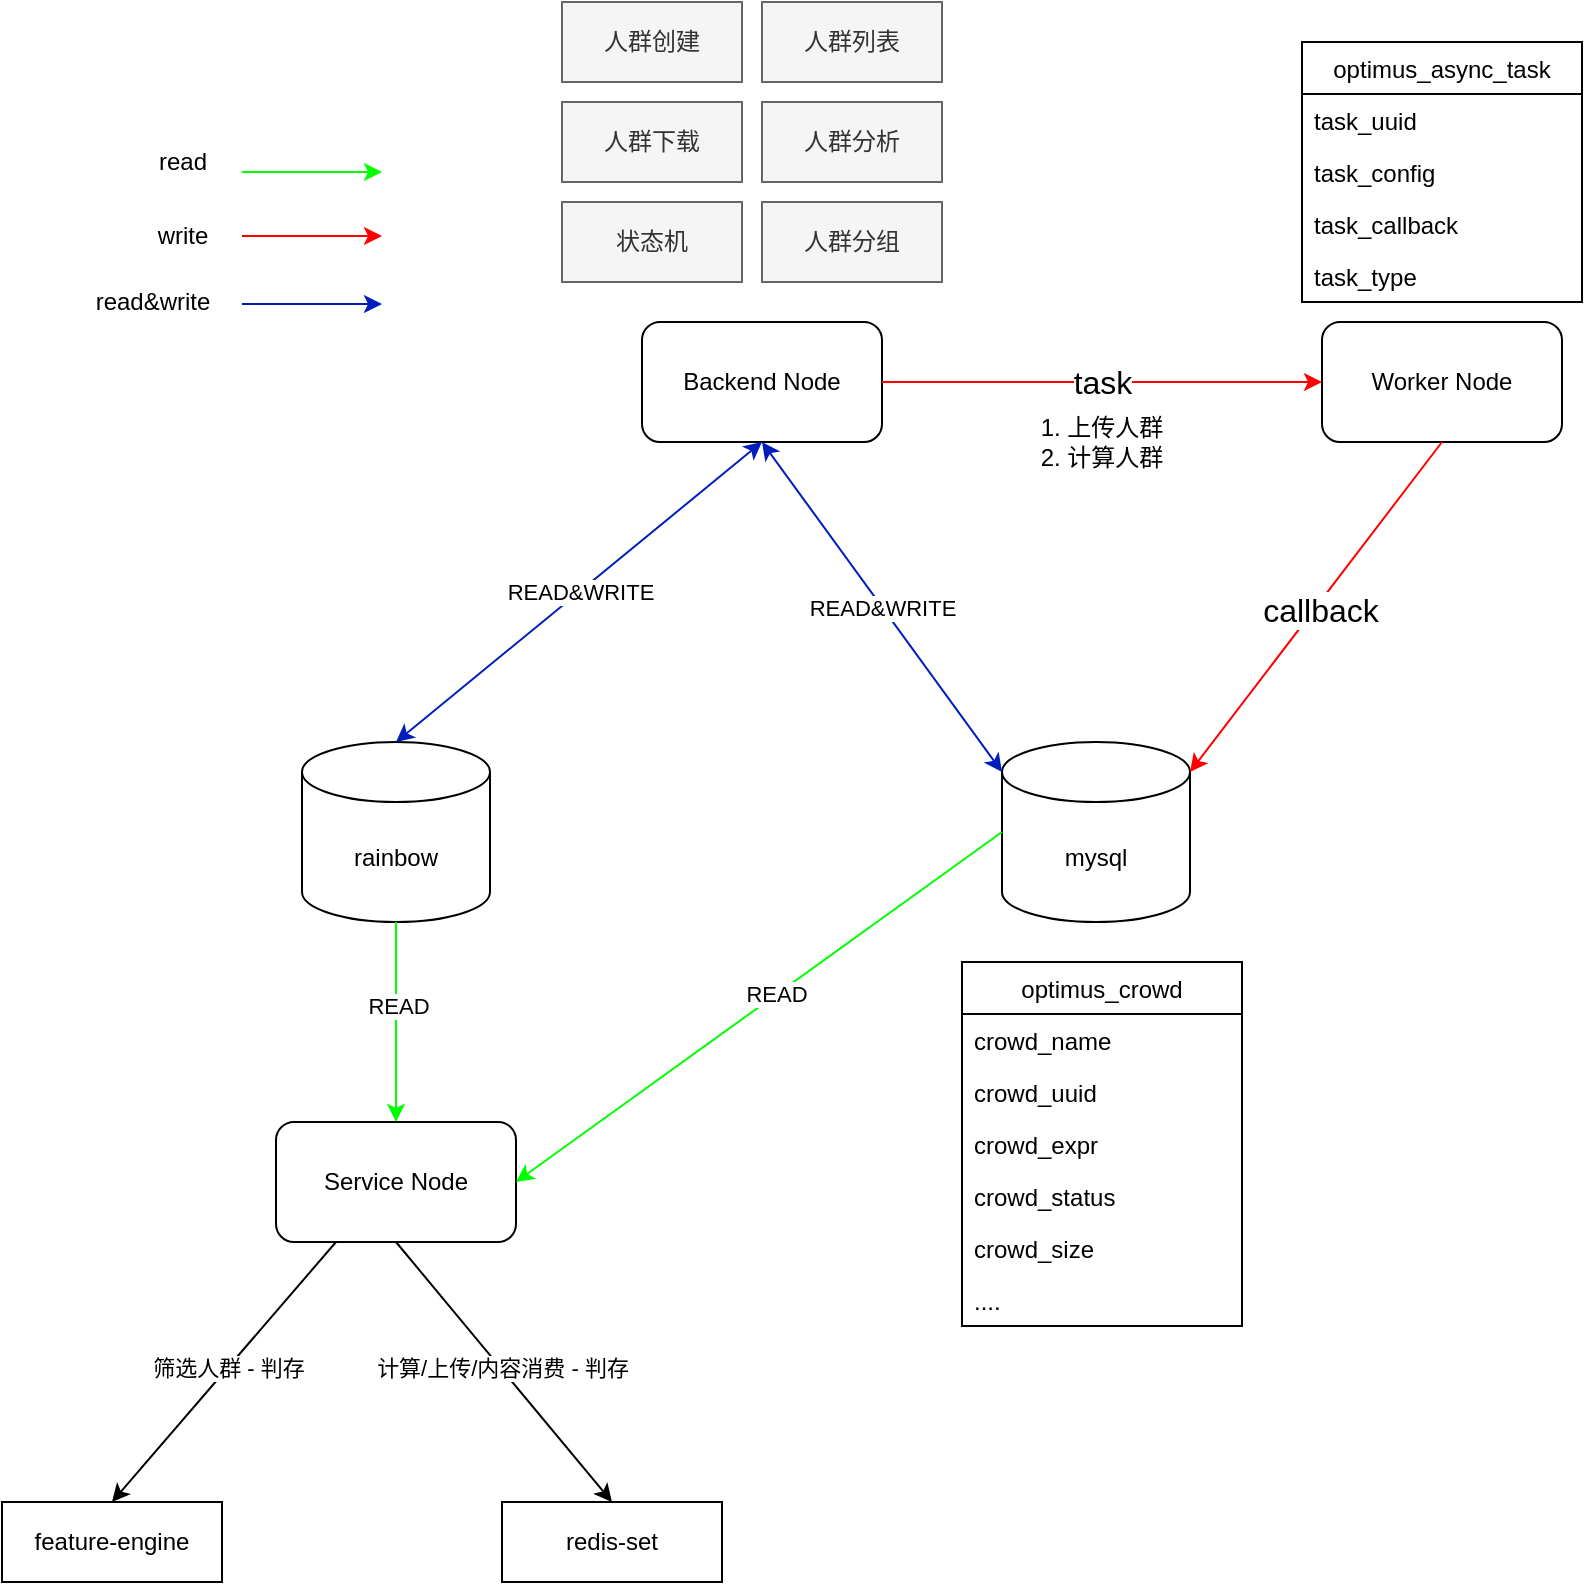 <mxfile version="15.0.6" type="github">
  <diagram id="fYgDOWnkKd0Z5Vb0ao0X" name="Page-1">
    <mxGraphModel dx="2083" dy="754" grid="1" gridSize="10" guides="1" tooltips="1" connect="1" arrows="1" fold="1" page="1" pageScale="1" pageWidth="827" pageHeight="1169" math="0" shadow="0">
      <root>
        <mxCell id="0" />
        <mxCell id="1" parent="0" />
        <mxCell id="V11sSQZRBxnOTxt7Vm7f-1" value="Backend Node" style="rounded=1;whiteSpace=wrap;html=1;" vertex="1" parent="1">
          <mxGeometry x="160" y="370" width="120" height="60" as="geometry" />
        </mxCell>
        <mxCell id="V11sSQZRBxnOTxt7Vm7f-2" value="Worker Node" style="rounded=1;whiteSpace=wrap;html=1;" vertex="1" parent="1">
          <mxGeometry x="500" y="370" width="120" height="60" as="geometry" />
        </mxCell>
        <mxCell id="V11sSQZRBxnOTxt7Vm7f-3" value="mysql" style="shape=cylinder3;whiteSpace=wrap;html=1;boundedLbl=1;backgroundOutline=1;size=15;" vertex="1" parent="1">
          <mxGeometry x="340" y="580" width="94" height="90" as="geometry" />
        </mxCell>
        <mxCell id="V11sSQZRBxnOTxt7Vm7f-4" value="" style="endArrow=classic;html=1;exitX=1;exitY=0.5;exitDx=0;exitDy=0;entryX=0;entryY=0.5;entryDx=0;entryDy=0;fillColor=#f8cecc;strokeColor=#FF0000;" edge="1" parent="1" source="V11sSQZRBxnOTxt7Vm7f-1" target="V11sSQZRBxnOTxt7Vm7f-2">
          <mxGeometry width="50" height="50" relative="1" as="geometry">
            <mxPoint x="60" y="490" as="sourcePoint" />
            <mxPoint x="400" y="420" as="targetPoint" />
          </mxGeometry>
        </mxCell>
        <mxCell id="V11sSQZRBxnOTxt7Vm7f-9" value="&lt;font style=&quot;font-size: 16px&quot;&gt;task&lt;/font&gt;" style="edgeLabel;html=1;align=center;verticalAlign=middle;resizable=0;points=[];" vertex="1" connectable="0" parent="V11sSQZRBxnOTxt7Vm7f-4">
          <mxGeometry relative="1" as="geometry">
            <mxPoint as="offset" />
          </mxGeometry>
        </mxCell>
        <mxCell id="V11sSQZRBxnOTxt7Vm7f-7" value="" style="endArrow=classic;html=1;exitX=0.5;exitY=1;exitDx=0;exitDy=0;entryX=1;entryY=0;entryDx=0;entryDy=15;entryPerimeter=0;fillColor=#f8cecc;strokeColor=#FF0000;" edge="1" parent="1" source="V11sSQZRBxnOTxt7Vm7f-2" target="V11sSQZRBxnOTxt7Vm7f-3">
          <mxGeometry width="50" height="50" relative="1" as="geometry">
            <mxPoint x="290" y="410" as="sourcePoint" />
            <mxPoint x="424" y="410" as="targetPoint" />
          </mxGeometry>
        </mxCell>
        <mxCell id="V11sSQZRBxnOTxt7Vm7f-8" value="&lt;font style=&quot;font-size: 16px&quot;&gt;callback&lt;/font&gt;" style="edgeLabel;html=1;align=center;verticalAlign=middle;resizable=0;points=[];" vertex="1" connectable="0" parent="V11sSQZRBxnOTxt7Vm7f-7">
          <mxGeometry x="-0.0" y="2" relative="1" as="geometry">
            <mxPoint as="offset" />
          </mxGeometry>
        </mxCell>
        <mxCell id="V11sSQZRBxnOTxt7Vm7f-10" value="&lt;div style=&quot;text-align: justify&quot;&gt;&lt;span&gt;1. 上传人群&lt;/span&gt;&lt;br&gt;&lt;span&gt;2. 计算人群&lt;/span&gt;&lt;br&gt;&lt;/div&gt;" style="text;html=1;strokeColor=none;fillColor=none;align=center;verticalAlign=middle;whiteSpace=wrap;rounded=0;" vertex="1" parent="1">
          <mxGeometry x="340" y="410" width="100" height="40" as="geometry" />
        </mxCell>
        <mxCell id="V11sSQZRBxnOTxt7Vm7f-15" value="READ&amp;amp;WRITE" style="endArrow=classic;startArrow=classic;html=1;entryX=0.5;entryY=1;entryDx=0;entryDy=0;exitX=0;exitY=0;exitDx=0;exitDy=15;exitPerimeter=0;fillColor=#0050ef;strokeColor=#001DBC;" edge="1" parent="1" source="V11sSQZRBxnOTxt7Vm7f-3" target="V11sSQZRBxnOTxt7Vm7f-1">
          <mxGeometry width="50" height="50" relative="1" as="geometry">
            <mxPoint x="250" y="530" as="sourcePoint" />
            <mxPoint x="300" y="480" as="targetPoint" />
          </mxGeometry>
        </mxCell>
        <mxCell id="V11sSQZRBxnOTxt7Vm7f-16" value="人群创建" style="rounded=0;whiteSpace=wrap;html=1;fillColor=#f5f5f5;strokeColor=#666666;fontColor=#333333;" vertex="1" parent="1">
          <mxGeometry x="120" y="210" width="90" height="40" as="geometry" />
        </mxCell>
        <mxCell id="V11sSQZRBxnOTxt7Vm7f-18" value="人群列表" style="rounded=0;whiteSpace=wrap;html=1;fillColor=#f5f5f5;strokeColor=#666666;fontColor=#333333;" vertex="1" parent="1">
          <mxGeometry x="220" y="210" width="90" height="40" as="geometry" />
        </mxCell>
        <mxCell id="V11sSQZRBxnOTxt7Vm7f-19" value="人群下载" style="rounded=0;whiteSpace=wrap;html=1;fillColor=#f5f5f5;strokeColor=#666666;fontColor=#333333;" vertex="1" parent="1">
          <mxGeometry x="120" y="260" width="90" height="40" as="geometry" />
        </mxCell>
        <mxCell id="V11sSQZRBxnOTxt7Vm7f-20" value="人群分析" style="rounded=0;whiteSpace=wrap;html=1;fillColor=#f5f5f5;strokeColor=#666666;fontColor=#333333;" vertex="1" parent="1">
          <mxGeometry x="220" y="260" width="90" height="40" as="geometry" />
        </mxCell>
        <mxCell id="V11sSQZRBxnOTxt7Vm7f-21" value="状态机" style="rounded=0;whiteSpace=wrap;html=1;fillColor=#f5f5f5;strokeColor=#666666;fontColor=#333333;" vertex="1" parent="1">
          <mxGeometry x="120" y="310" width="90" height="40" as="geometry" />
        </mxCell>
        <mxCell id="V11sSQZRBxnOTxt7Vm7f-22" value="人群分组" style="rounded=0;whiteSpace=wrap;html=1;fillColor=#f5f5f5;strokeColor=#666666;fontColor=#333333;" vertex="1" parent="1">
          <mxGeometry x="220" y="310" width="90" height="40" as="geometry" />
        </mxCell>
        <mxCell id="V11sSQZRBxnOTxt7Vm7f-23" value="optimus_async_task" style="swimlane;fontStyle=0;childLayout=stackLayout;horizontal=1;startSize=26;horizontalStack=0;resizeParent=1;resizeParentMax=0;resizeLast=0;collapsible=1;marginBottom=0;" vertex="1" parent="1">
          <mxGeometry x="490" y="230" width="140" height="130" as="geometry">
            <mxRectangle x="490" y="240" width="110" height="26" as="alternateBounds" />
          </mxGeometry>
        </mxCell>
        <mxCell id="V11sSQZRBxnOTxt7Vm7f-44" value="task_uuid" style="text;strokeColor=none;fillColor=none;align=left;verticalAlign=top;spacingLeft=4;spacingRight=4;overflow=hidden;rotatable=0;points=[[0,0.5],[1,0.5]];portConstraint=eastwest;" vertex="1" parent="V11sSQZRBxnOTxt7Vm7f-23">
          <mxGeometry y="26" width="140" height="26" as="geometry" />
        </mxCell>
        <mxCell id="V11sSQZRBxnOTxt7Vm7f-24" value="task_config" style="text;strokeColor=none;fillColor=none;align=left;verticalAlign=top;spacingLeft=4;spacingRight=4;overflow=hidden;rotatable=0;points=[[0,0.5],[1,0.5]];portConstraint=eastwest;" vertex="1" parent="V11sSQZRBxnOTxt7Vm7f-23">
          <mxGeometry y="52" width="140" height="26" as="geometry" />
        </mxCell>
        <mxCell id="V11sSQZRBxnOTxt7Vm7f-25" value="task_callback" style="text;strokeColor=none;fillColor=none;align=left;verticalAlign=top;spacingLeft=4;spacingRight=4;overflow=hidden;rotatable=0;points=[[0,0.5],[1,0.5]];portConstraint=eastwest;" vertex="1" parent="V11sSQZRBxnOTxt7Vm7f-23">
          <mxGeometry y="78" width="140" height="26" as="geometry" />
        </mxCell>
        <mxCell id="V11sSQZRBxnOTxt7Vm7f-26" value="task_type" style="text;strokeColor=none;fillColor=none;align=left;verticalAlign=top;spacingLeft=4;spacingRight=4;overflow=hidden;rotatable=0;points=[[0,0.5],[1,0.5]];portConstraint=eastwest;" vertex="1" parent="V11sSQZRBxnOTxt7Vm7f-23">
          <mxGeometry y="104" width="140" height="26" as="geometry" />
        </mxCell>
        <mxCell id="V11sSQZRBxnOTxt7Vm7f-37" value="optimus_crowd" style="swimlane;fontStyle=0;childLayout=stackLayout;horizontal=1;startSize=26;horizontalStack=0;resizeParent=1;resizeParentMax=0;resizeLast=0;collapsible=1;marginBottom=0;" vertex="1" parent="1">
          <mxGeometry x="320" y="690" width="140" height="182" as="geometry">
            <mxRectangle x="490" y="240" width="110" height="26" as="alternateBounds" />
          </mxGeometry>
        </mxCell>
        <mxCell id="V11sSQZRBxnOTxt7Vm7f-38" value="crowd_name" style="text;strokeColor=none;fillColor=none;align=left;verticalAlign=top;spacingLeft=4;spacingRight=4;overflow=hidden;rotatable=0;points=[[0,0.5],[1,0.5]];portConstraint=eastwest;" vertex="1" parent="V11sSQZRBxnOTxt7Vm7f-37">
          <mxGeometry y="26" width="140" height="26" as="geometry" />
        </mxCell>
        <mxCell id="V11sSQZRBxnOTxt7Vm7f-39" value="crowd_uuid" style="text;strokeColor=none;fillColor=none;align=left;verticalAlign=top;spacingLeft=4;spacingRight=4;overflow=hidden;rotatable=0;points=[[0,0.5],[1,0.5]];portConstraint=eastwest;" vertex="1" parent="V11sSQZRBxnOTxt7Vm7f-37">
          <mxGeometry y="52" width="140" height="26" as="geometry" />
        </mxCell>
        <mxCell id="V11sSQZRBxnOTxt7Vm7f-41" value="crowd_expr" style="text;strokeColor=none;fillColor=none;align=left;verticalAlign=top;spacingLeft=4;spacingRight=4;overflow=hidden;rotatable=0;points=[[0,0.5],[1,0.5]];portConstraint=eastwest;" vertex="1" parent="V11sSQZRBxnOTxt7Vm7f-37">
          <mxGeometry y="78" width="140" height="26" as="geometry" />
        </mxCell>
        <mxCell id="V11sSQZRBxnOTxt7Vm7f-45" value="crowd_status" style="text;strokeColor=none;fillColor=none;align=left;verticalAlign=top;spacingLeft=4;spacingRight=4;overflow=hidden;rotatable=0;points=[[0,0.5],[1,0.5]];portConstraint=eastwest;" vertex="1" parent="V11sSQZRBxnOTxt7Vm7f-37">
          <mxGeometry y="104" width="140" height="26" as="geometry" />
        </mxCell>
        <mxCell id="V11sSQZRBxnOTxt7Vm7f-42" value="crowd_size" style="text;strokeColor=none;fillColor=none;align=left;verticalAlign=top;spacingLeft=4;spacingRight=4;overflow=hidden;rotatable=0;points=[[0,0.5],[1,0.5]];portConstraint=eastwest;" vertex="1" parent="V11sSQZRBxnOTxt7Vm7f-37">
          <mxGeometry y="130" width="140" height="26" as="geometry" />
        </mxCell>
        <mxCell id="V11sSQZRBxnOTxt7Vm7f-43" value="...." style="text;strokeColor=none;fillColor=none;align=left;verticalAlign=top;spacingLeft=4;spacingRight=4;overflow=hidden;rotatable=0;points=[[0,0.5],[1,0.5]];portConstraint=eastwest;" vertex="1" parent="V11sSQZRBxnOTxt7Vm7f-37">
          <mxGeometry y="156" width="140" height="26" as="geometry" />
        </mxCell>
        <mxCell id="V11sSQZRBxnOTxt7Vm7f-46" value="rainbow" style="shape=cylinder3;whiteSpace=wrap;html=1;boundedLbl=1;backgroundOutline=1;size=15;" vertex="1" parent="1">
          <mxGeometry x="-10" y="580" width="94" height="90" as="geometry" />
        </mxCell>
        <mxCell id="V11sSQZRBxnOTxt7Vm7f-47" value="READ&amp;amp;WRITE" style="endArrow=classic;startArrow=classic;html=1;exitX=0.5;exitY=0;exitDx=0;exitDy=0;exitPerimeter=0;fillColor=#0050ef;strokeColor=#001DBC;" edge="1" parent="1" source="V11sSQZRBxnOTxt7Vm7f-46">
          <mxGeometry width="50" height="50" relative="1" as="geometry">
            <mxPoint x="20" y="560" as="sourcePoint" />
            <mxPoint x="220" y="430" as="targetPoint" />
          </mxGeometry>
        </mxCell>
        <mxCell id="V11sSQZRBxnOTxt7Vm7f-48" value="Service Node" style="rounded=1;whiteSpace=wrap;html=1;" vertex="1" parent="1">
          <mxGeometry x="-23" y="770" width="120" height="60" as="geometry" />
        </mxCell>
        <mxCell id="V11sSQZRBxnOTxt7Vm7f-50" value="" style="endArrow=classic;html=1;exitX=0;exitY=0.5;exitDx=0;exitDy=0;exitPerimeter=0;entryX=1;entryY=0.5;entryDx=0;entryDy=0;fillColor=#d5e8d4;strokeColor=#00FF00;" edge="1" parent="1" source="V11sSQZRBxnOTxt7Vm7f-3" target="V11sSQZRBxnOTxt7Vm7f-48">
          <mxGeometry width="50" height="50" relative="1" as="geometry">
            <mxPoint x="190" y="800" as="sourcePoint" />
            <mxPoint x="240" y="750" as="targetPoint" />
          </mxGeometry>
        </mxCell>
        <mxCell id="V11sSQZRBxnOTxt7Vm7f-52" value="READ" style="edgeLabel;html=1;align=center;verticalAlign=middle;resizable=0;points=[];" vertex="1" connectable="0" parent="V11sSQZRBxnOTxt7Vm7f-50">
          <mxGeometry x="-0.071" relative="1" as="geometry">
            <mxPoint as="offset" />
          </mxGeometry>
        </mxCell>
        <mxCell id="V11sSQZRBxnOTxt7Vm7f-51" value="" style="endArrow=classic;html=1;exitX=0.5;exitY=1;exitDx=0;exitDy=0;exitPerimeter=0;entryX=0.5;entryY=0;entryDx=0;entryDy=0;fillColor=#d5e8d4;strokeColor=#00FF00;" edge="1" parent="1" source="V11sSQZRBxnOTxt7Vm7f-46" target="V11sSQZRBxnOTxt7Vm7f-48">
          <mxGeometry width="50" height="50" relative="1" as="geometry">
            <mxPoint x="350" y="635" as="sourcePoint" />
            <mxPoint x="107" y="810" as="targetPoint" />
          </mxGeometry>
        </mxCell>
        <mxCell id="V11sSQZRBxnOTxt7Vm7f-53" value="READ" style="edgeLabel;html=1;align=center;verticalAlign=middle;resizable=0;points=[];" vertex="1" connectable="0" parent="V11sSQZRBxnOTxt7Vm7f-51">
          <mxGeometry x="-0.16" y="1" relative="1" as="geometry">
            <mxPoint as="offset" />
          </mxGeometry>
        </mxCell>
        <mxCell id="V11sSQZRBxnOTxt7Vm7f-54" value="" style="endArrow=classic;html=1;fillColor=#dae8fc;strokeColor=#00FF00;" edge="1" parent="1">
          <mxGeometry width="50" height="50" relative="1" as="geometry">
            <mxPoint x="-40" y="295" as="sourcePoint" />
            <mxPoint x="30" y="295" as="targetPoint" />
          </mxGeometry>
        </mxCell>
        <mxCell id="V11sSQZRBxnOTxt7Vm7f-55" value="" style="endArrow=classic;html=1;fillColor=#f8cecc;strokeColor=#FF0000;" edge="1" parent="1">
          <mxGeometry width="50" height="50" relative="1" as="geometry">
            <mxPoint x="-40" y="327" as="sourcePoint" />
            <mxPoint x="30" y="327" as="targetPoint" />
          </mxGeometry>
        </mxCell>
        <mxCell id="V11sSQZRBxnOTxt7Vm7f-56" value="" style="endArrow=classic;html=1;fillColor=#e1d5e7;strokeColor=#001DBC;" edge="1" parent="1">
          <mxGeometry width="50" height="50" relative="1" as="geometry">
            <mxPoint x="-40" y="361" as="sourcePoint" />
            <mxPoint x="30" y="361" as="targetPoint" />
          </mxGeometry>
        </mxCell>
        <mxCell id="V11sSQZRBxnOTxt7Vm7f-57" value="read" style="text;html=1;align=center;verticalAlign=middle;resizable=0;points=[];autosize=1;strokeColor=none;fillColor=none;" vertex="1" parent="1">
          <mxGeometry x="-90" y="280" width="40" height="20" as="geometry" />
        </mxCell>
        <mxCell id="V11sSQZRBxnOTxt7Vm7f-60" value="write" style="text;html=1;align=center;verticalAlign=middle;resizable=0;points=[];autosize=1;strokeColor=none;fillColor=none;" vertex="1" parent="1">
          <mxGeometry x="-90" y="317" width="40" height="20" as="geometry" />
        </mxCell>
        <mxCell id="V11sSQZRBxnOTxt7Vm7f-61" value="read&amp;amp;write" style="text;html=1;align=center;verticalAlign=middle;resizable=0;points=[];autosize=1;strokeColor=none;fillColor=none;" vertex="1" parent="1">
          <mxGeometry x="-120" y="350" width="70" height="20" as="geometry" />
        </mxCell>
        <mxCell id="V11sSQZRBxnOTxt7Vm7f-62" value="feature-engine" style="rounded=0;whiteSpace=wrap;html=1;" vertex="1" parent="1">
          <mxGeometry x="-160" y="960" width="110" height="40" as="geometry" />
        </mxCell>
        <mxCell id="V11sSQZRBxnOTxt7Vm7f-63" value="" style="endArrow=classic;html=1;exitX=0.25;exitY=1;exitDx=0;exitDy=0;entryX=0.5;entryY=0;entryDx=0;entryDy=0;" edge="1" parent="1" source="V11sSQZRBxnOTxt7Vm7f-48" target="V11sSQZRBxnOTxt7Vm7f-62">
          <mxGeometry width="50" height="50" relative="1" as="geometry">
            <mxPoint x="-130" y="910" as="sourcePoint" />
            <mxPoint x="-80" y="860" as="targetPoint" />
          </mxGeometry>
        </mxCell>
        <mxCell id="V11sSQZRBxnOTxt7Vm7f-64" value="筛选人群 - 判存" style="edgeLabel;html=1;align=center;verticalAlign=middle;resizable=0;points=[];" vertex="1" connectable="0" parent="V11sSQZRBxnOTxt7Vm7f-63">
          <mxGeometry x="-0.032" relative="1" as="geometry">
            <mxPoint as="offset" />
          </mxGeometry>
        </mxCell>
        <mxCell id="V11sSQZRBxnOTxt7Vm7f-65" value="redis-set" style="rounded=0;whiteSpace=wrap;html=1;" vertex="1" parent="1">
          <mxGeometry x="90" y="960" width="110" height="40" as="geometry" />
        </mxCell>
        <mxCell id="V11sSQZRBxnOTxt7Vm7f-66" value="" style="endArrow=classic;html=1;exitX=0.5;exitY=1;exitDx=0;exitDy=0;entryX=0.5;entryY=0;entryDx=0;entryDy=0;" edge="1" parent="1" target="V11sSQZRBxnOTxt7Vm7f-65" source="V11sSQZRBxnOTxt7Vm7f-48">
          <mxGeometry width="50" height="50" relative="1" as="geometry">
            <mxPoint x="210" y="840" as="sourcePoint" />
            <mxPoint x="123" y="870" as="targetPoint" />
          </mxGeometry>
        </mxCell>
        <mxCell id="V11sSQZRBxnOTxt7Vm7f-67" value="计算/上传/内容消费 - 判存" style="edgeLabel;html=1;align=center;verticalAlign=middle;resizable=0;points=[];" vertex="1" connectable="0" parent="V11sSQZRBxnOTxt7Vm7f-66">
          <mxGeometry x="-0.032" relative="1" as="geometry">
            <mxPoint as="offset" />
          </mxGeometry>
        </mxCell>
      </root>
    </mxGraphModel>
  </diagram>
</mxfile>
